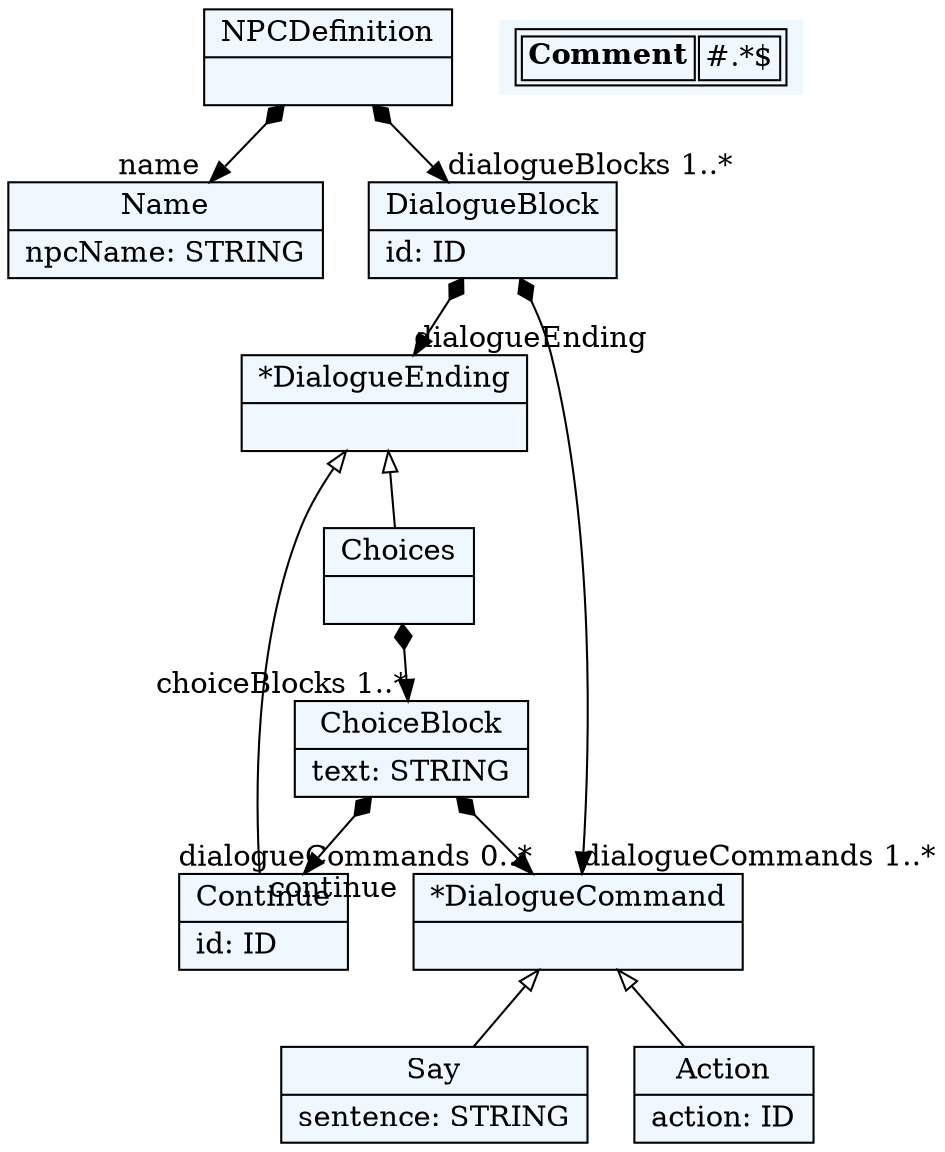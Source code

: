 
    digraph textX {
    fontname = "Bitstream Vera Sans"
    fontsize = 8
    node[
        shape=record,
        style=filled,
        fillcolor=aliceblue
    ]
    nodesep = 0.3
    edge[dir=black,arrowtail=empty]


139938432452464[ label="{NPCDefinition|}"]

139938432450736[ label="{Name|npcName: STRING\l}"]

139938432456688[ label="{DialogueBlock|id: ID\l}"]

139938432456160[ label="{*DialogueEnding|}"]

139938432250320[ label="{Choices|}"]

139938432250944[ label="{ChoiceBlock|text: STRING\l}"]

139938432250416[ label="{*DialogueCommand|}"]

139938432251664[ label="{Continue|id: ID\l}"]

139938432250272[ label="{Say|sentence: STRING\l}"]

139938432249360[ label="{Action|action: ID\l}"]



139938432452464 -> 139938432450736[arrowtail=diamond, dir=both, headlabel="name "]
139938432452464 -> 139938432456688[arrowtail=diamond, dir=both, headlabel="dialogueBlocks 1..*"]
139938432456688 -> 139938432250416[arrowtail=diamond, dir=both, headlabel="dialogueCommands 1..*"]
139938432456688 -> 139938432456160[arrowtail=diamond, dir=both, headlabel="dialogueEnding "]
139938432456160 -> 139938432250320 [dir=back]
139938432456160 -> 139938432251664 [dir=back]
139938432250320 -> 139938432250944[arrowtail=diamond, dir=both, headlabel="choiceBlocks 1..*"]
139938432250944 -> 139938432250416[arrowtail=diamond, dir=both, headlabel="dialogueCommands 0..*"]
139938432250944 -> 139938432251664[arrowtail=diamond, dir=both, headlabel="continue "]
139938432250416 -> 139938432250272 [dir=back]
139938432250416 -> 139938432249360 [dir=back]
match_rules [ shape=plaintext, label=< <table>
	<tr>
		<td><b>Comment</b></td><td>#.*$</td>
	</tr>
</table> >]


}
